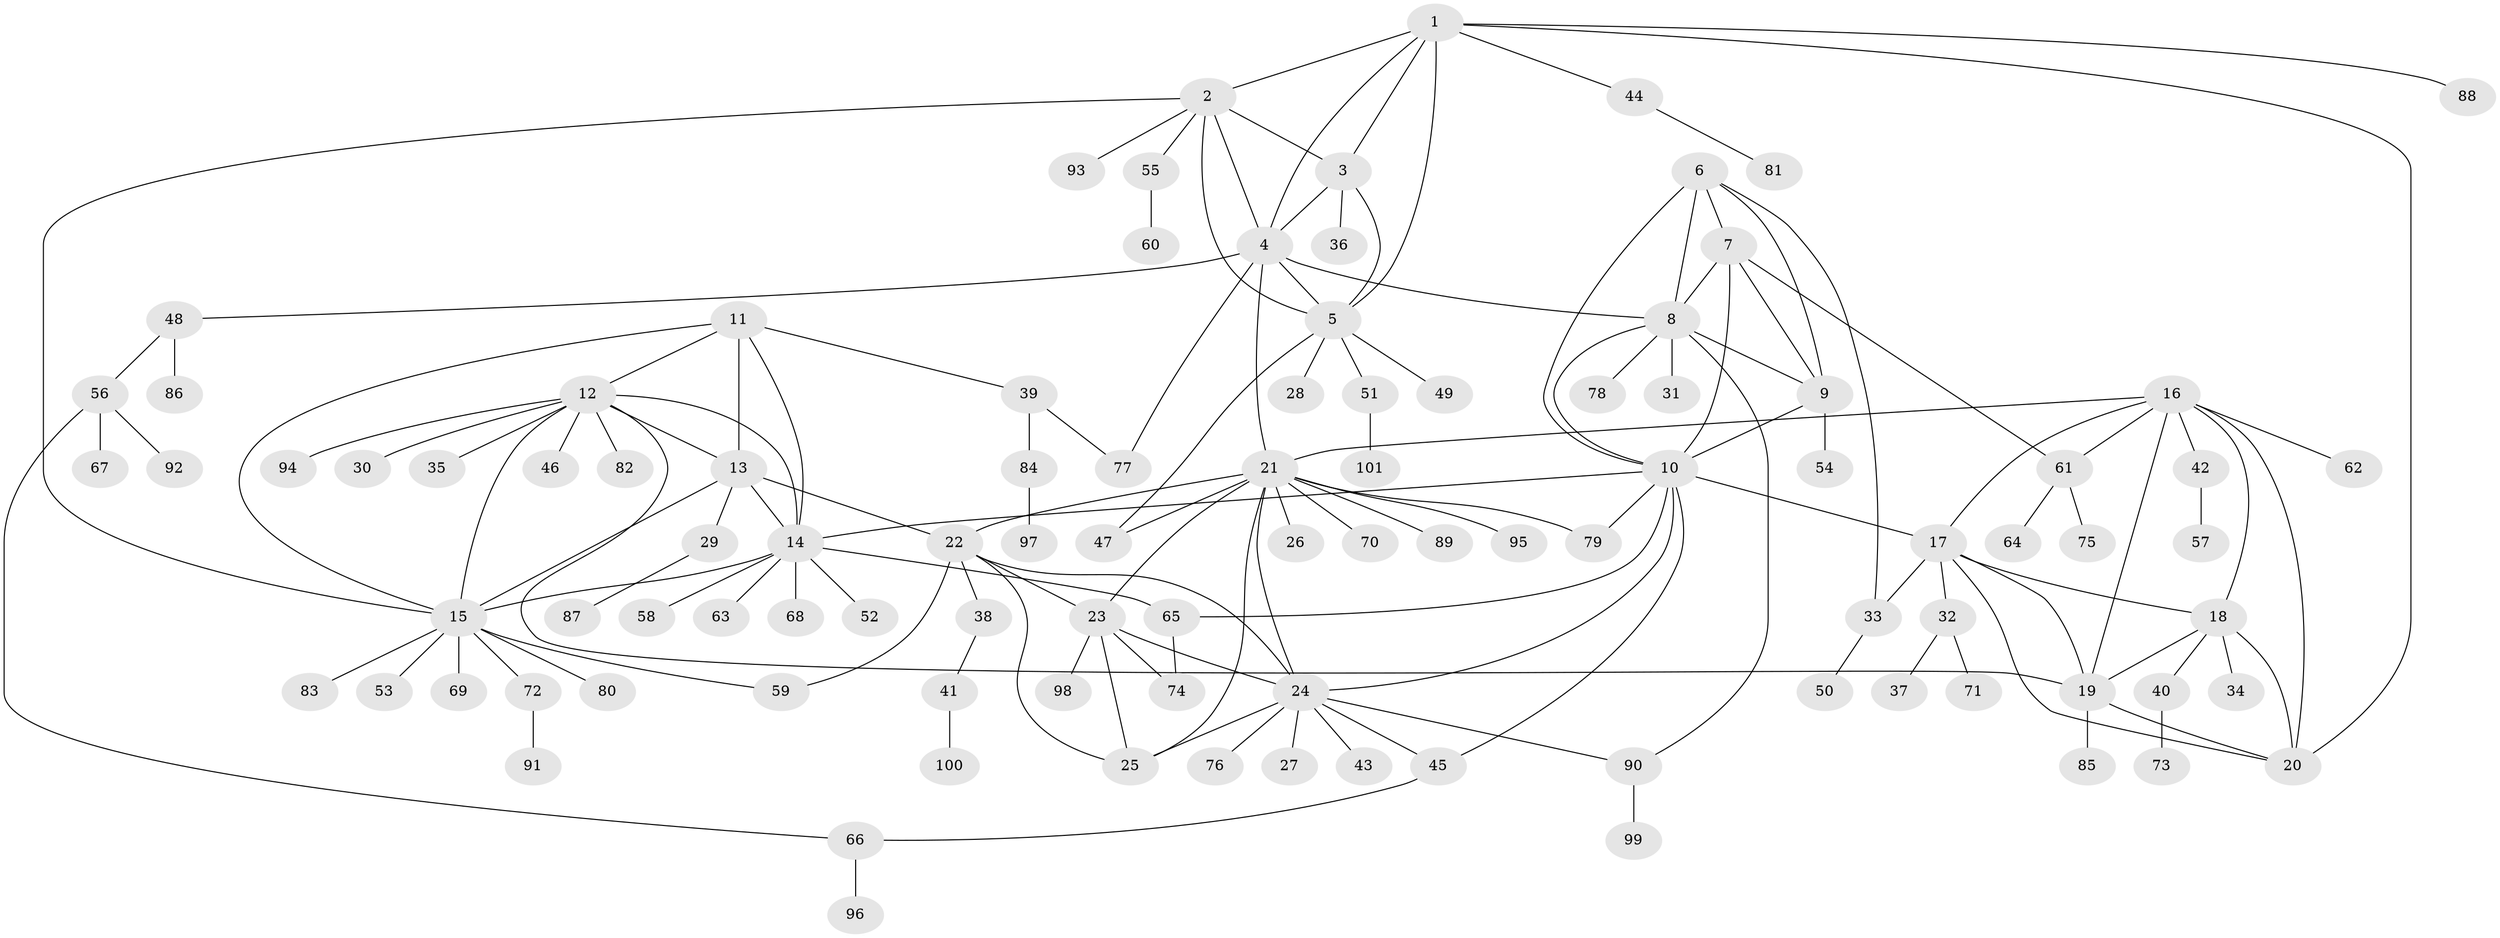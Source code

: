 // coarse degree distribution, {9: 0.06578947368421052, 6: 0.039473684210526314, 7: 0.02631578947368421, 3: 0.06578947368421052, 5: 0.013157894736842105, 11: 0.039473684210526314, 8: 0.013157894736842105, 4: 0.05263157894736842, 1: 0.5263157894736842, 2: 0.15789473684210525}
// Generated by graph-tools (version 1.1) at 2025/24/03/03/25 07:24:16]
// undirected, 101 vertices, 147 edges
graph export_dot {
graph [start="1"]
  node [color=gray90,style=filled];
  1;
  2;
  3;
  4;
  5;
  6;
  7;
  8;
  9;
  10;
  11;
  12;
  13;
  14;
  15;
  16;
  17;
  18;
  19;
  20;
  21;
  22;
  23;
  24;
  25;
  26;
  27;
  28;
  29;
  30;
  31;
  32;
  33;
  34;
  35;
  36;
  37;
  38;
  39;
  40;
  41;
  42;
  43;
  44;
  45;
  46;
  47;
  48;
  49;
  50;
  51;
  52;
  53;
  54;
  55;
  56;
  57;
  58;
  59;
  60;
  61;
  62;
  63;
  64;
  65;
  66;
  67;
  68;
  69;
  70;
  71;
  72;
  73;
  74;
  75;
  76;
  77;
  78;
  79;
  80;
  81;
  82;
  83;
  84;
  85;
  86;
  87;
  88;
  89;
  90;
  91;
  92;
  93;
  94;
  95;
  96;
  97;
  98;
  99;
  100;
  101;
  1 -- 2;
  1 -- 3;
  1 -- 4;
  1 -- 5;
  1 -- 20;
  1 -- 44;
  1 -- 88;
  2 -- 3;
  2 -- 4;
  2 -- 5;
  2 -- 15;
  2 -- 55;
  2 -- 93;
  3 -- 4;
  3 -- 5;
  3 -- 36;
  4 -- 5;
  4 -- 8;
  4 -- 21;
  4 -- 48;
  4 -- 77;
  5 -- 28;
  5 -- 47;
  5 -- 49;
  5 -- 51;
  6 -- 7;
  6 -- 8;
  6 -- 9;
  6 -- 10;
  6 -- 33;
  7 -- 8;
  7 -- 9;
  7 -- 10;
  7 -- 61;
  8 -- 9;
  8 -- 10;
  8 -- 31;
  8 -- 78;
  8 -- 90;
  9 -- 10;
  9 -- 54;
  10 -- 14;
  10 -- 17;
  10 -- 24;
  10 -- 45;
  10 -- 65;
  10 -- 79;
  11 -- 12;
  11 -- 13;
  11 -- 14;
  11 -- 15;
  11 -- 39;
  12 -- 13;
  12 -- 14;
  12 -- 15;
  12 -- 19;
  12 -- 30;
  12 -- 35;
  12 -- 46;
  12 -- 82;
  12 -- 94;
  13 -- 14;
  13 -- 15;
  13 -- 22;
  13 -- 29;
  14 -- 15;
  14 -- 52;
  14 -- 58;
  14 -- 63;
  14 -- 65;
  14 -- 68;
  15 -- 53;
  15 -- 59;
  15 -- 69;
  15 -- 72;
  15 -- 80;
  15 -- 83;
  16 -- 17;
  16 -- 18;
  16 -- 19;
  16 -- 20;
  16 -- 21;
  16 -- 42;
  16 -- 61;
  16 -- 62;
  17 -- 18;
  17 -- 19;
  17 -- 20;
  17 -- 32;
  17 -- 33;
  18 -- 19;
  18 -- 20;
  18 -- 34;
  18 -- 40;
  19 -- 20;
  19 -- 85;
  21 -- 22;
  21 -- 23;
  21 -- 24;
  21 -- 25;
  21 -- 26;
  21 -- 47;
  21 -- 70;
  21 -- 79;
  21 -- 89;
  21 -- 95;
  22 -- 23;
  22 -- 24;
  22 -- 25;
  22 -- 38;
  22 -- 59;
  23 -- 24;
  23 -- 25;
  23 -- 74;
  23 -- 98;
  24 -- 25;
  24 -- 27;
  24 -- 43;
  24 -- 45;
  24 -- 76;
  24 -- 90;
  29 -- 87;
  32 -- 37;
  32 -- 71;
  33 -- 50;
  38 -- 41;
  39 -- 77;
  39 -- 84;
  40 -- 73;
  41 -- 100;
  42 -- 57;
  44 -- 81;
  45 -- 66;
  48 -- 56;
  48 -- 86;
  51 -- 101;
  55 -- 60;
  56 -- 66;
  56 -- 67;
  56 -- 92;
  61 -- 64;
  61 -- 75;
  65 -- 74;
  66 -- 96;
  72 -- 91;
  84 -- 97;
  90 -- 99;
}
